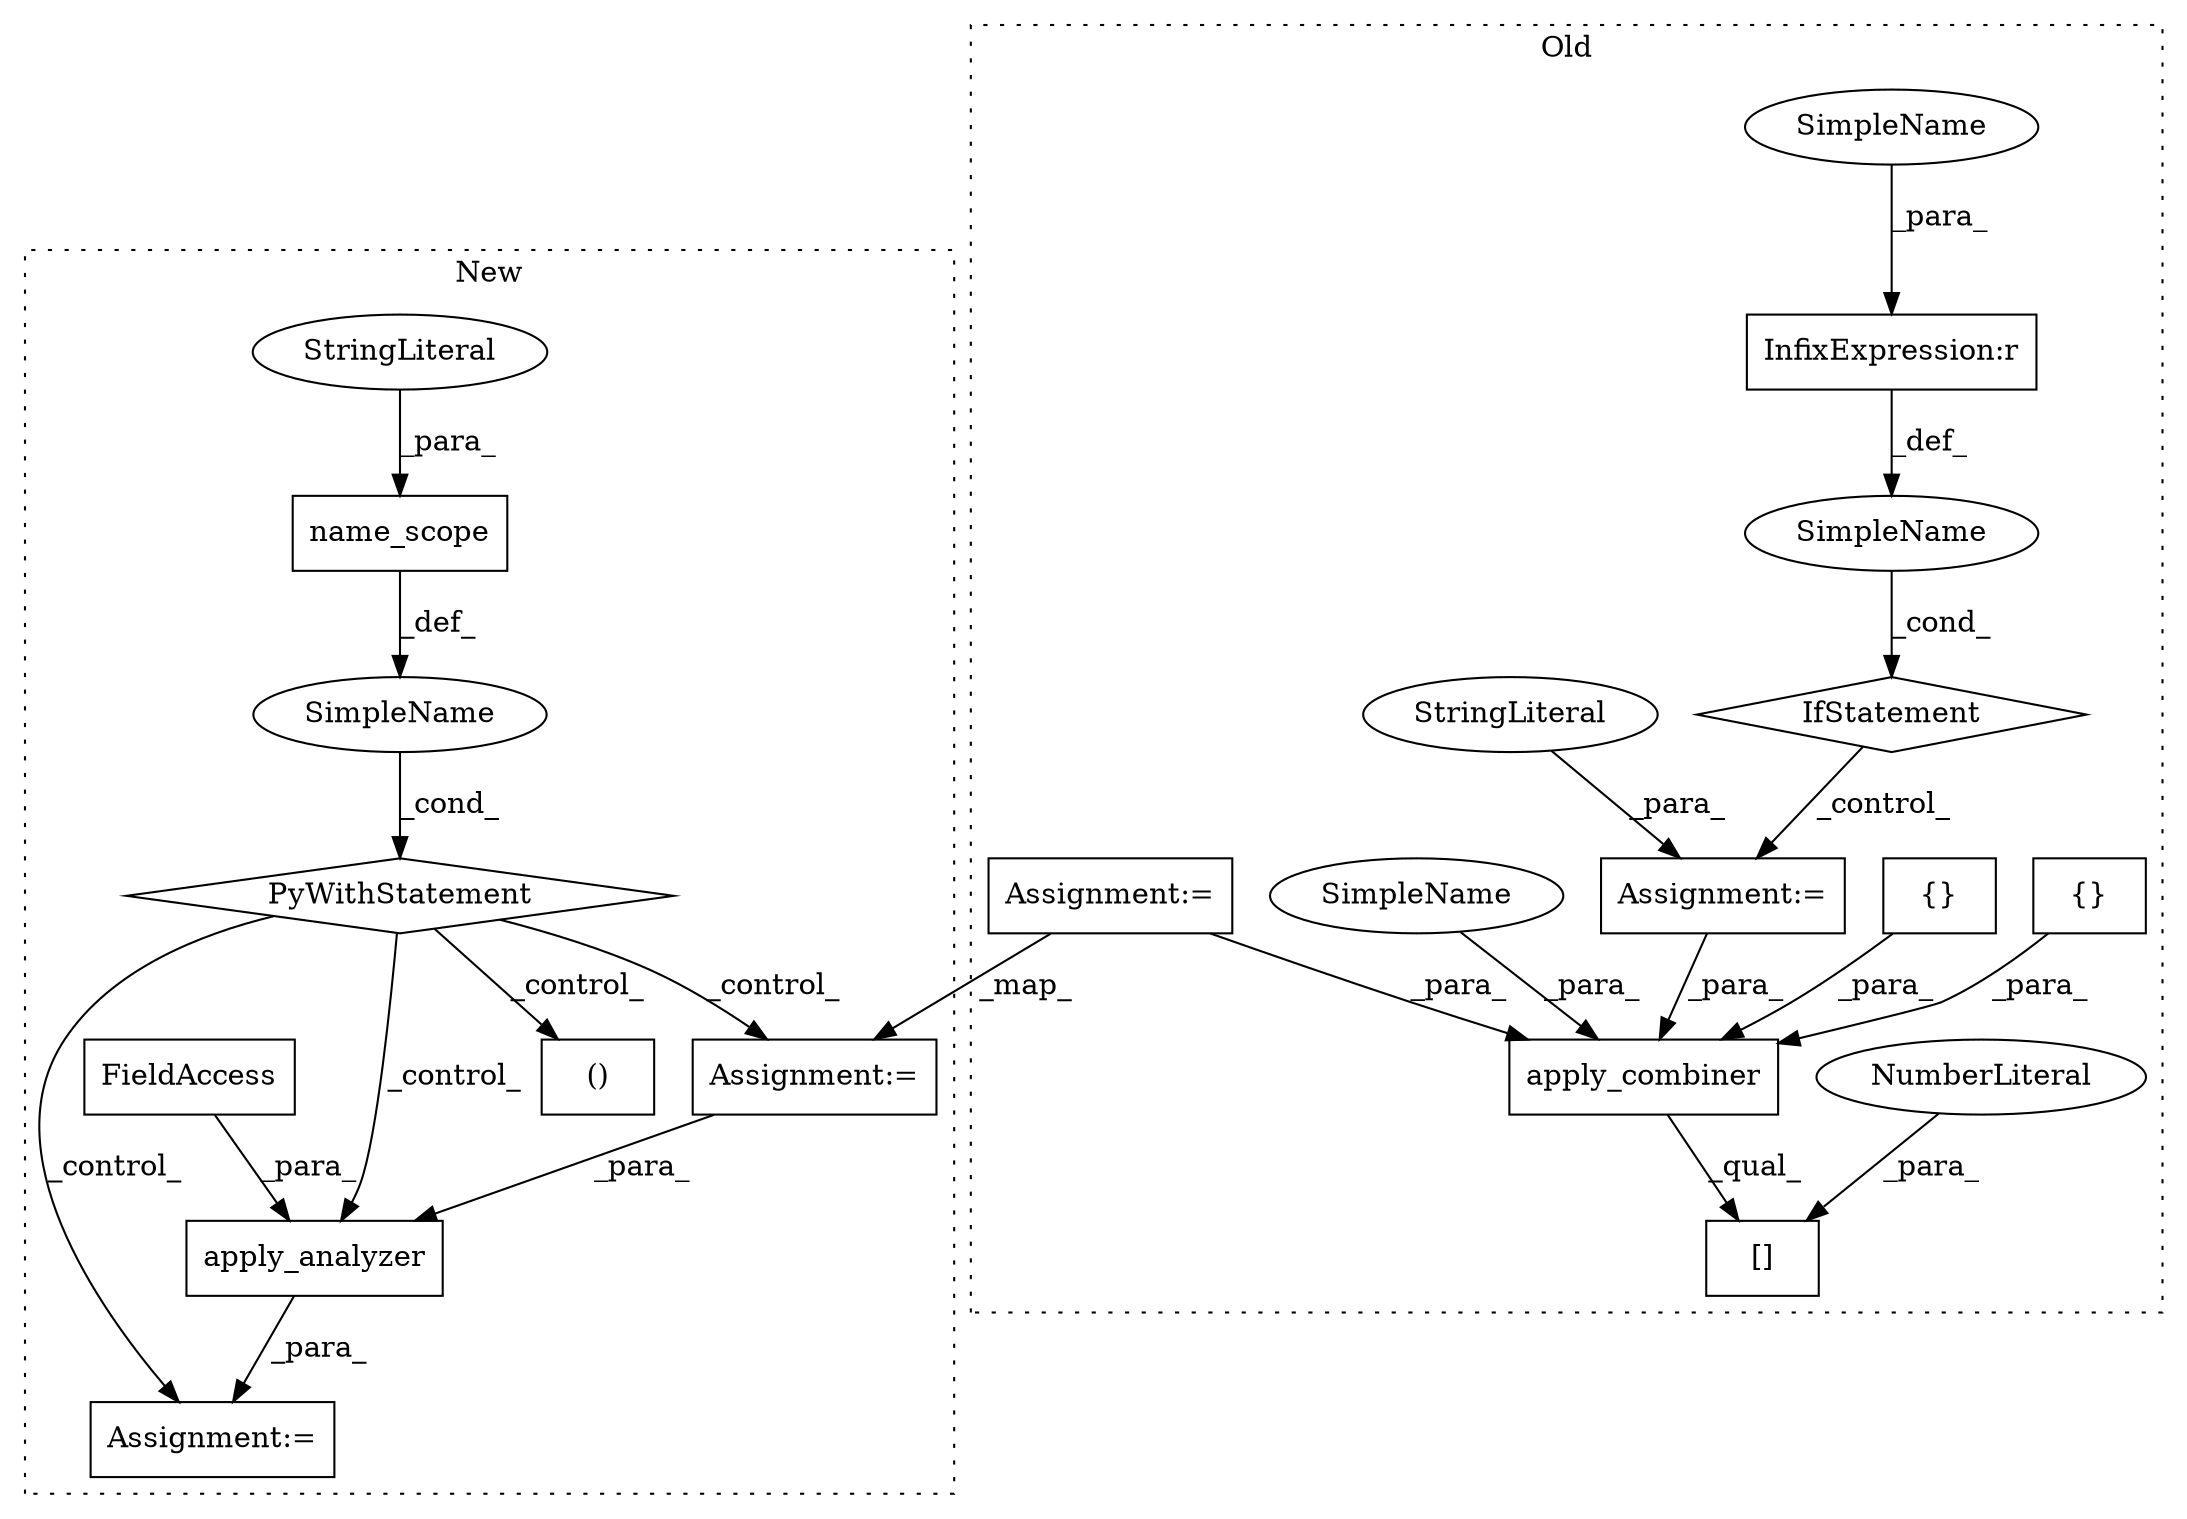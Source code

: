 digraph G {
subgraph cluster0 {
1 [label="IfStatement" a="25" s="32336,32352" l="4,2" shape="diamond"];
7 [label="InfixExpression:r" a="27" s="32344" l="4" shape="box"];
9 [label="SimpleName" a="42" s="" l="" shape="ellipse"];
10 [label="Assignment:=" a="7" s="32366" l="1" shape="box"];
11 [label="StringLiteral" a="45" s="32367" l="12" shape="ellipse"];
14 [label="[]" a="2" s="32398,32476" l="77,1" shape="box"];
15 [label="{}" a="4" s="32435,32441" l="1,1" shape="box"];
16 [label="NumberLiteral" a="34" s="32475" l="1" shape="ellipse"];
17 [label="{}" a="4" s="32422,32424" l="1,1" shape="box"];
18 [label="apply_combiner" a="32" s="32398,32473" l="15,1" shape="box"];
19 [label="Assignment:=" a="7" s="32205" l="1" shape="box"];
21 [label="SimpleName" a="42" s="32340" l="4" shape="ellipse"];
22 [label="SimpleName" a="42" s="32469" l="4" shape="ellipse"];
label = "Old";
style="dotted";
}
subgraph cluster1 {
2 [label="name_scope" a="32" s="31833,31861" l="11,1" shape="box"];
3 [label="PyWithStatement" a="104" s="31812,31862" l="10,2" shape="diamond"];
4 [label="SimpleName" a="42" s="" l="" shape="ellipse"];
5 [label="apply_analyzer" a="32" s="32036,32122" l="15,1" shape="box"];
6 [label="StringLiteral" a="45" s="31849" l="12" shape="ellipse"];
8 [label="FieldAccess" a="22" s="32051" l="22" shape="box"];
12 [label="Assignment:=" a="7" s="32034" l="2" shape="box"];
13 [label="()" a="106" s="32004" l="30" shape="box"];
20 [label="Assignment:=" a="7" s="31915" l="1" shape="box"];
label = "New";
style="dotted";
}
1 -> 10 [label="_control_"];
2 -> 4 [label="_def_"];
3 -> 12 [label="_control_"];
3 -> 20 [label="_control_"];
3 -> 13 [label="_control_"];
3 -> 5 [label="_control_"];
4 -> 3 [label="_cond_"];
5 -> 12 [label="_para_"];
6 -> 2 [label="_para_"];
7 -> 9 [label="_def_"];
8 -> 5 [label="_para_"];
9 -> 1 [label="_cond_"];
10 -> 18 [label="_para_"];
11 -> 10 [label="_para_"];
15 -> 18 [label="_para_"];
16 -> 14 [label="_para_"];
17 -> 18 [label="_para_"];
18 -> 14 [label="_qual_"];
19 -> 20 [label="_map_"];
19 -> 18 [label="_para_"];
20 -> 5 [label="_para_"];
21 -> 7 [label="_para_"];
22 -> 18 [label="_para_"];
}